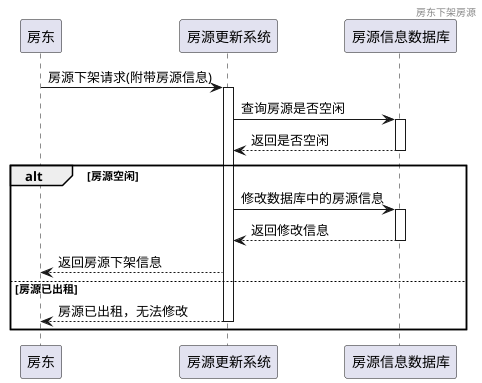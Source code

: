 @startuml
header 房东下架房源
participant c as "房东"
participant s as "房源更新系统"
participant d as "房源信息数据库"


c -> s: 房源下架请求(附带房源信息)
activate s

s -> d: 查询房源是否空闲
activate d
d --> s: 返回是否空闲
deactivate d

alt 房源空闲

    s -> d: 修改数据库中的房源信息
    activate d
    d --> s: 返回修改信息
    deactivate d
    s --> c: 返回房源下架信息


else 房源已出租
    s --> c: 房源已出租，无法修改
    deactivate s
end










@enduml

